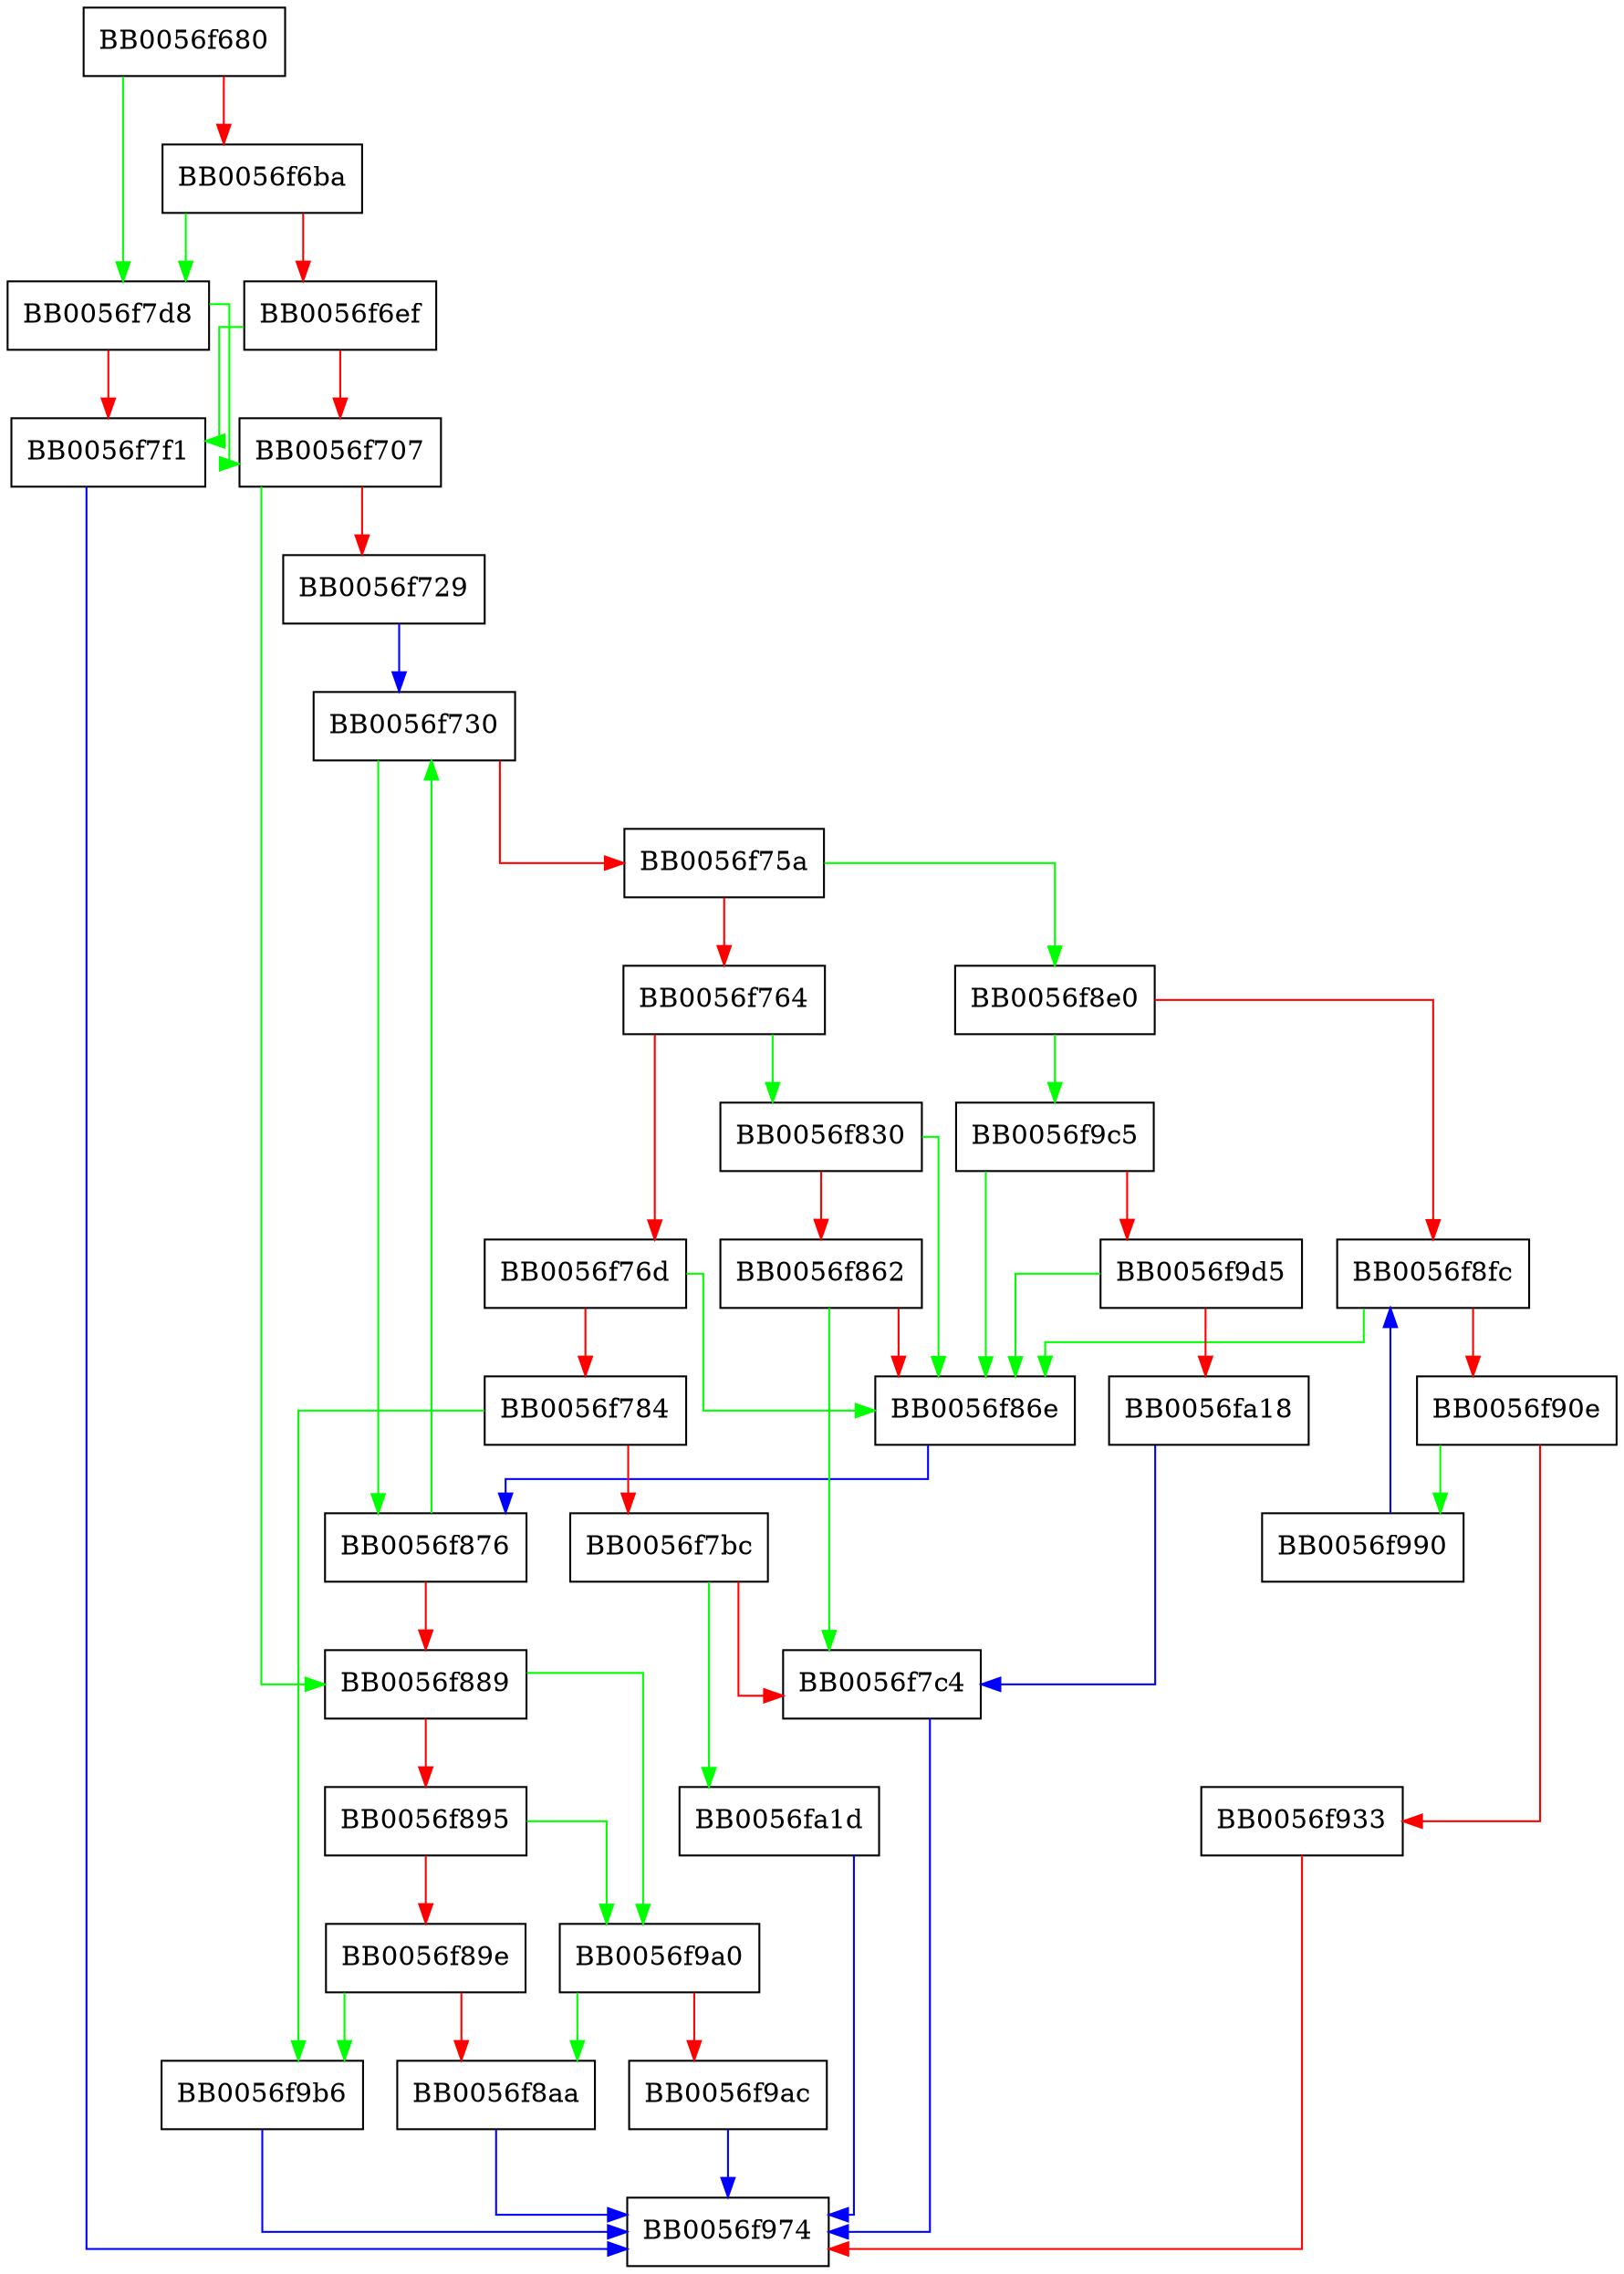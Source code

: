 digraph CMS_decrypt_set1_pkey_and_peer {
  node [shape="box"];
  graph [splines=ortho];
  BB0056f680 -> BB0056f7d8 [color="green"];
  BB0056f680 -> BB0056f6ba [color="red"];
  BB0056f6ba -> BB0056f7d8 [color="green"];
  BB0056f6ba -> BB0056f6ef [color="red"];
  BB0056f6ef -> BB0056f7f1 [color="green"];
  BB0056f6ef -> BB0056f707 [color="red"];
  BB0056f707 -> BB0056f889 [color="green"];
  BB0056f707 -> BB0056f729 [color="red"];
  BB0056f729 -> BB0056f730 [color="blue"];
  BB0056f730 -> BB0056f876 [color="green"];
  BB0056f730 -> BB0056f75a [color="red"];
  BB0056f75a -> BB0056f8e0 [color="green"];
  BB0056f75a -> BB0056f764 [color="red"];
  BB0056f764 -> BB0056f830 [color="green"];
  BB0056f764 -> BB0056f76d [color="red"];
  BB0056f76d -> BB0056f86e [color="green"];
  BB0056f76d -> BB0056f784 [color="red"];
  BB0056f784 -> BB0056f9b6 [color="green"];
  BB0056f784 -> BB0056f7bc [color="red"];
  BB0056f7bc -> BB0056fa1d [color="green"];
  BB0056f7bc -> BB0056f7c4 [color="red"];
  BB0056f7c4 -> BB0056f974 [color="blue"];
  BB0056f7d8 -> BB0056f707 [color="green"];
  BB0056f7d8 -> BB0056f7f1 [color="red"];
  BB0056f7f1 -> BB0056f974 [color="blue"];
  BB0056f830 -> BB0056f86e [color="green"];
  BB0056f830 -> BB0056f862 [color="red"];
  BB0056f862 -> BB0056f7c4 [color="green"];
  BB0056f862 -> BB0056f86e [color="red"];
  BB0056f86e -> BB0056f876 [color="blue"];
  BB0056f876 -> BB0056f730 [color="green"];
  BB0056f876 -> BB0056f889 [color="red"];
  BB0056f889 -> BB0056f9a0 [color="green"];
  BB0056f889 -> BB0056f895 [color="red"];
  BB0056f895 -> BB0056f9a0 [color="green"];
  BB0056f895 -> BB0056f89e [color="red"];
  BB0056f89e -> BB0056f9b6 [color="green"];
  BB0056f89e -> BB0056f8aa [color="red"];
  BB0056f8aa -> BB0056f974 [color="blue"];
  BB0056f8e0 -> BB0056f9c5 [color="green"];
  BB0056f8e0 -> BB0056f8fc [color="red"];
  BB0056f8fc -> BB0056f86e [color="green"];
  BB0056f8fc -> BB0056f90e [color="red"];
  BB0056f90e -> BB0056f990 [color="green"];
  BB0056f90e -> BB0056f933 [color="red"];
  BB0056f933 -> BB0056f974 [color="red"];
  BB0056f990 -> BB0056f8fc [color="blue"];
  BB0056f9a0 -> BB0056f8aa [color="green"];
  BB0056f9a0 -> BB0056f9ac [color="red"];
  BB0056f9ac -> BB0056f974 [color="blue"];
  BB0056f9b6 -> BB0056f974 [color="blue"];
  BB0056f9c5 -> BB0056f86e [color="green"];
  BB0056f9c5 -> BB0056f9d5 [color="red"];
  BB0056f9d5 -> BB0056f86e [color="green"];
  BB0056f9d5 -> BB0056fa18 [color="red"];
  BB0056fa18 -> BB0056f7c4 [color="blue"];
  BB0056fa1d -> BB0056f974 [color="blue"];
}